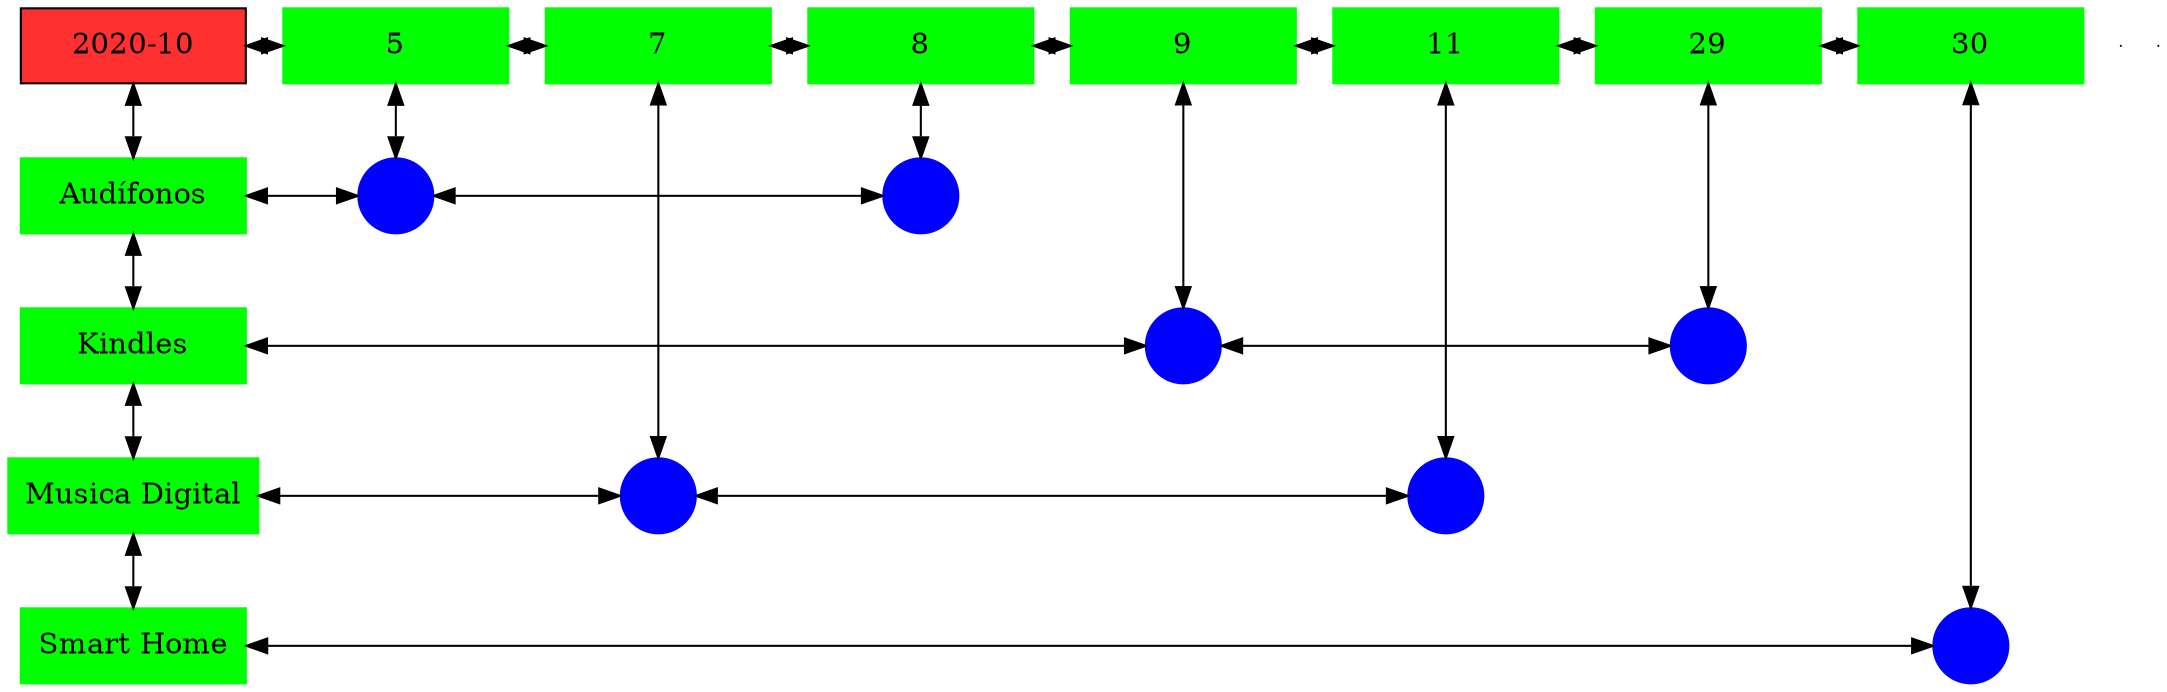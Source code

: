 digraph G{
node[shape="box"];
nodeMt[ label = "2020-10", width = 1.5, style = filled, fillcolor = firebrick1, group = 1 ];
e0[ shape = point, width = 0 ];
e1[ shape = point, width = 0 ];
node0xc002118aa0[label="5",color=green,style =filled,width = 1.5 group=5];
nodeMt->node0xc002118aa0[dir="both"];
{rank=same;nodeMt;node0xc002118aa0;}
node0xc002273810[label="7",color=green,style =filled,width = 1.5 group=7];
node0xc002118aa0->node0xc002273810[dir="both"];
{rank=same;node0xc002118aa0;node0xc002273810;}
node0xc001fb2280[label="8",color=green,style =filled,width = 1.5 group=8];
node0xc002273810->node0xc001fb2280[dir="both"];
{rank=same;node0xc002273810;node0xc001fb2280;}
node0xc0020bebe0[label="9",color=green,style =filled,width = 1.5 group=9];
node0xc001fb2280->node0xc0020bebe0[dir="both"];
{rank=same;node0xc001fb2280;node0xc0020bebe0;}
node0xc00217a460[label="11",color=green,style =filled,width = 1.5 group=11];
node0xc0020bebe0->node0xc00217a460[dir="both"];
{rank=same;node0xc0020bebe0;node0xc00217a460;}
node0xc0022f6370[label="29",color=green,style =filled,width = 1.5 group=29];
node0xc00217a460->node0xc0022f6370[dir="both"];
{rank=same;node0xc00217a460;node0xc0022f6370;}
node0xc001fcfea0[label="30",color=green,style =filled,width = 1.5 group=30];
node0xc0022f6370->node0xc001fcfea0[dir="both"];
{rank=same;node0xc0022f6370;node0xc001fcfea0;}
node0xc001fb2230[label="Audífonos",color=green,style =filled width = 1.5 group=1];
node0xc002114a00[label="",color=blue,style =filled, width = 0.5 group=5 shape=circle];
node0xc001fb2230->node0xc002114a00[dir="both"];
{rank=same;node0xc001fb2230;node0xc002114a00;}
node0xc0021ea680[label="",color=blue,style =filled, width = 0.5 group=8 shape=circle];
node0xc002114a00->node0xc0021ea680[dir="both"];
{rank=same;node0xc0021ea680;node0xc002114a00;}
node0xc0020beb90[label="Kindles",color=green,style =filled width = 1.5 group=1];
node0xc002270b80[label="",color=blue,style =filled, width = 0.5 group=9 shape=circle];
node0xc0020beb90->node0xc002270b80[dir="both"];
{rank=same;node0xc0020beb90;node0xc002270b80;}
node0xc0022f0b00[label="",color=blue,style =filled, width = 0.5 group=29 shape=circle];
node0xc002270b80->node0xc0022f0b00[dir="both"];
{rank=same;node0xc0022f0b00;node0xc002270b80;}
node0xc00217a410[label="Musica Digital",color=green,style =filled width = 1.5 group=1];
node0xc002271800[label="",color=blue,style =filled, width = 0.5 group=7 shape=circle];
node0xc00217a410->node0xc002271800[dir="both"];
{rank=same;node0xc00217a410;node0xc002271800;}
node0xc00216dc00[label="",color=blue,style =filled, width = 0.5 group=11 shape=circle];
node0xc002271800->node0xc00216dc00[dir="both"];
{rank=same;node0xc00216dc00;node0xc002271800;}
node0xc001fcfe50[label="Smart Home",color=green,style =filled width = 1.5 group=1];
node0xc001fc7f80[label="",color=blue,style =filled, width = 0.5 group=30 shape=circle];
node0xc001fcfe50->node0xc001fc7f80[dir="both"];
{rank=same;node0xc001fcfe50;node0xc001fc7f80;}
node0xc002118aa0->node0xc002114a00[dir="both"];
node0xc002273810->node0xc002271800[dir="both"];
node0xc001fb2280->node0xc0021ea680[dir="both"];
node0xc0020bebe0->node0xc002270b80[dir="both"];
node0xc00217a460->node0xc00216dc00[dir="both"];
node0xc0022f6370->node0xc0022f0b00[dir="both"];
node0xc001fcfea0->node0xc001fc7f80[dir="both"];
nodeMt->node0xc001fb2230[dir="both"];
node0xc001fb2230->node0xc0020beb90[dir="both"];
node0xc0020beb90->node0xc00217a410[dir="both"];
node0xc00217a410->node0xc001fcfe50[dir="both"];
}
